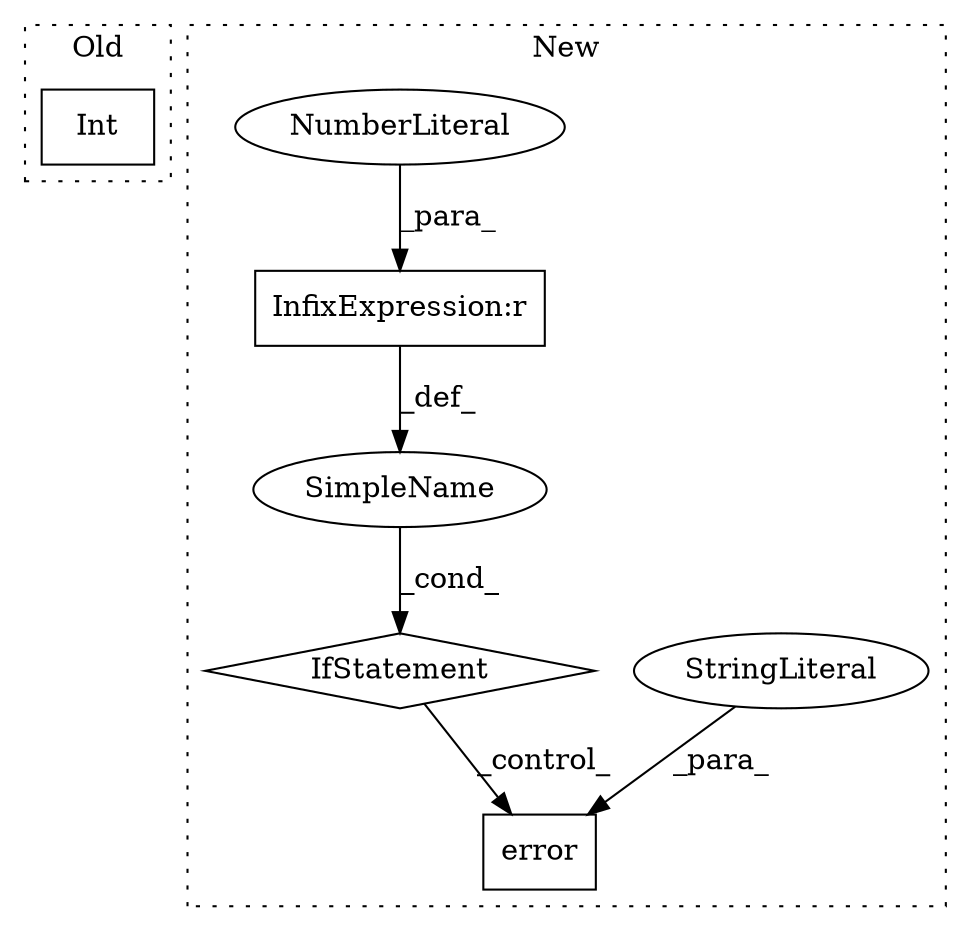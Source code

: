 digraph G {
subgraph cluster0 {
1 [label="Int" a="32" s="8102,8183" l="4,1" shape="box"];
label = "Old";
style="dotted";
}
subgraph cluster1 {
2 [label="error" a="32" s="9174,9240" l="6,1" shape="box"];
3 [label="IfStatement" a="25" s="9128,9157" l="4,2" shape="diamond"];
4 [label="SimpleName" a="42" s="" l="" shape="ellipse"];
5 [label="StringLiteral" a="45" s="9180" l="29" shape="ellipse"];
6 [label="InfixExpression:r" a="27" s="9152" l="4" shape="box"];
7 [label="NumberLiteral" a="34" s="9156" l="1" shape="ellipse"];
label = "New";
style="dotted";
}
3 -> 2 [label="_control_"];
4 -> 3 [label="_cond_"];
5 -> 2 [label="_para_"];
6 -> 4 [label="_def_"];
7 -> 6 [label="_para_"];
}